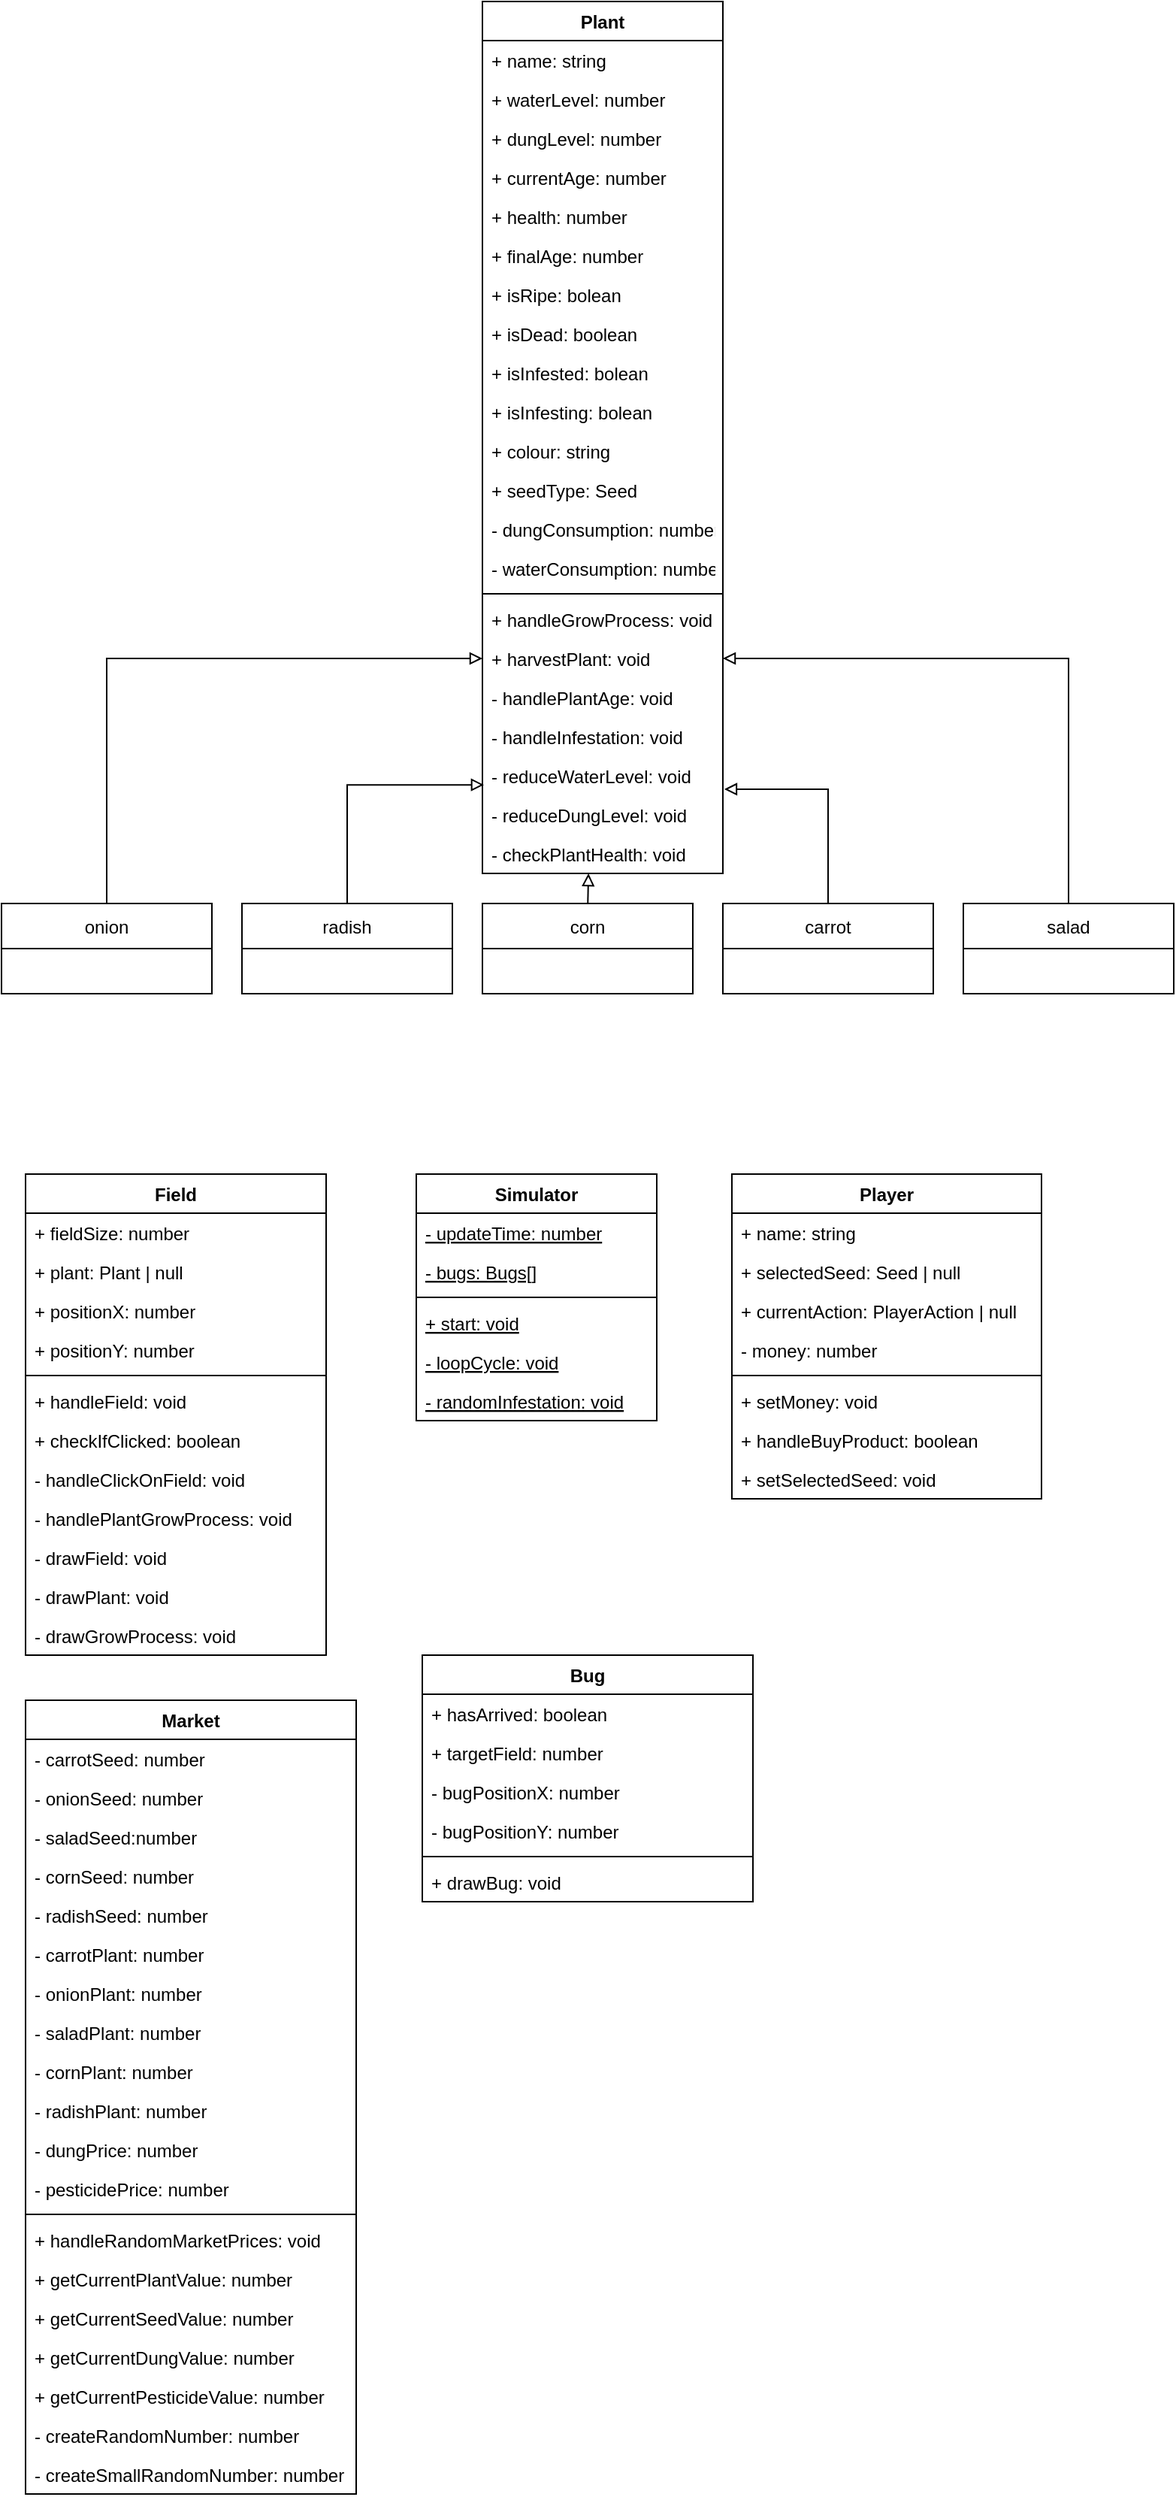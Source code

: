 <mxfile version="19.0.3" type="device"><diagram id="p-ZreHtYc32wKrS9TmHk" name="Seite-1"><mxGraphModel dx="1673" dy="1018" grid="1" gridSize="10" guides="1" tooltips="1" connect="1" arrows="1" fold="1" page="1" pageScale="1" pageWidth="827" pageHeight="1169" math="0" shadow="0"><root><mxCell id="0"/><mxCell id="1" parent="0"/><mxCell id="Lg5QM420Xt8uNNfuG02q-47" style="edgeStyle=orthogonalEdgeStyle;rounded=0;orthogonalLoop=1;jettySize=auto;html=1;entryX=0;entryY=0.5;entryDx=0;entryDy=0;endArrow=block;endFill=0;" parent="1" source="Lg5QM420Xt8uNNfuG02q-1" target="Lg5QM420Xt8uNNfuG02q-41" edge="1"><mxGeometry relative="1" as="geometry"/></mxCell><mxCell id="Lg5QM420Xt8uNNfuG02q-1" value="onion" style="swimlane;fontStyle=0;childLayout=stackLayout;horizontal=1;startSize=30;horizontalStack=0;resizeParent=1;resizeParentMax=0;resizeLast=0;collapsible=1;marginBottom=0;" parent="1" vertex="1"><mxGeometry x="24" y="690" width="140" height="60" as="geometry"/></mxCell><mxCell id="ypNE9C8Nvn35vdEFeqHT-44" style="edgeStyle=orthogonalEdgeStyle;rounded=0;orthogonalLoop=1;jettySize=auto;html=1;entryX=0.006;entryY=0.735;entryDx=0;entryDy=0;entryPerimeter=0;endArrow=block;endFill=0;" edge="1" parent="1" source="Lg5QM420Xt8uNNfuG02q-5" target="Lg5QM420Xt8uNNfuG02q-38"><mxGeometry relative="1" as="geometry"><Array as="points"><mxPoint x="254" y="611"/></Array></mxGeometry></mxCell><mxCell id="Lg5QM420Xt8uNNfuG02q-5" value="radish" style="swimlane;fontStyle=0;childLayout=stackLayout;horizontal=1;startSize=30;horizontalStack=0;resizeParent=1;resizeParentMax=0;resizeLast=0;collapsible=1;marginBottom=0;" parent="1" vertex="1"><mxGeometry x="184" y="690" width="140" height="60" as="geometry"/></mxCell><mxCell id="ypNE9C8Nvn35vdEFeqHT-38" style="edgeStyle=orthogonalEdgeStyle;rounded=0;orthogonalLoop=1;jettySize=auto;html=1;entryX=0.441;entryY=1;entryDx=0;entryDy=0;entryPerimeter=0;endArrow=block;endFill=0;" edge="1" parent="1" target="Lg5QM420Xt8uNNfuG02q-40"><mxGeometry relative="1" as="geometry"><mxPoint x="414" y="696" as="sourcePoint"/></mxGeometry></mxCell><mxCell id="Lg5QM420Xt8uNNfuG02q-9" value="corn" style="swimlane;fontStyle=0;childLayout=stackLayout;horizontal=1;startSize=30;horizontalStack=0;resizeParent=1;resizeParentMax=0;resizeLast=0;collapsible=1;marginBottom=0;" parent="1" vertex="1"><mxGeometry x="344" y="690" width="140" height="60" as="geometry"/></mxCell><mxCell id="Lg5QM420Xt8uNNfuG02q-42" style="edgeStyle=orthogonalEdgeStyle;rounded=0;orthogonalLoop=1;jettySize=auto;html=1;entryX=1;entryY=0.5;entryDx=0;entryDy=0;endArrow=block;endFill=0;" parent="1" source="Lg5QM420Xt8uNNfuG02q-13" target="Lg5QM420Xt8uNNfuG02q-41" edge="1"><mxGeometry relative="1" as="geometry"/></mxCell><mxCell id="Lg5QM420Xt8uNNfuG02q-13" value="salad" style="swimlane;fontStyle=0;childLayout=stackLayout;horizontal=1;startSize=30;horizontalStack=0;resizeParent=1;resizeParentMax=0;resizeLast=0;collapsible=1;marginBottom=0;" parent="1" vertex="1"><mxGeometry x="664" y="690" width="140" height="60" as="geometry"/></mxCell><mxCell id="Lg5QM420Xt8uNNfuG02q-43" style="edgeStyle=orthogonalEdgeStyle;rounded=0;orthogonalLoop=1;jettySize=auto;html=1;entryX=1.006;entryY=-0.154;entryDx=0;entryDy=0;entryPerimeter=0;endArrow=block;endFill=0;" parent="1" source="Lg5QM420Xt8uNNfuG02q-17" target="Lg5QM420Xt8uNNfuG02q-27" edge="1"><mxGeometry relative="1" as="geometry"/></mxCell><mxCell id="Lg5QM420Xt8uNNfuG02q-17" value="carrot" style="swimlane;fontStyle=0;childLayout=stackLayout;horizontal=1;startSize=30;horizontalStack=0;resizeParent=1;resizeParentMax=0;resizeLast=0;collapsible=1;marginBottom=0;" parent="1" vertex="1"><mxGeometry x="504" y="690" width="140" height="60" as="geometry"/></mxCell><mxCell id="Lg5QM420Xt8uNNfuG02q-24" value="Plant" style="swimlane;fontStyle=1;align=center;verticalAlign=top;childLayout=stackLayout;horizontal=1;startSize=26;horizontalStack=0;resizeParent=1;resizeParentMax=0;resizeLast=0;collapsible=1;marginBottom=0;" parent="1" vertex="1"><mxGeometry x="344" y="90" width="160" height="580" as="geometry"/></mxCell><mxCell id="Lg5QM420Xt8uNNfuG02q-25" value="+ name: string" style="text;strokeColor=none;fillColor=none;align=left;verticalAlign=top;spacingLeft=4;spacingRight=4;overflow=hidden;rotatable=0;points=[[0,0.5],[1,0.5]];portConstraint=eastwest;" parent="Lg5QM420Xt8uNNfuG02q-24" vertex="1"><mxGeometry y="26" width="160" height="26" as="geometry"/></mxCell><mxCell id="Lg5QM420Xt8uNNfuG02q-28" value="+ waterLevel: number" style="text;strokeColor=none;fillColor=none;align=left;verticalAlign=top;spacingLeft=4;spacingRight=4;overflow=hidden;rotatable=0;points=[[0,0.5],[1,0.5]];portConstraint=eastwest;" parent="Lg5QM420Xt8uNNfuG02q-24" vertex="1"><mxGeometry y="52" width="160" height="26" as="geometry"/></mxCell><mxCell id="Lg5QM420Xt8uNNfuG02q-31" value="+ dungLevel: number" style="text;strokeColor=none;fillColor=none;align=left;verticalAlign=top;spacingLeft=4;spacingRight=4;overflow=hidden;rotatable=0;points=[[0,0.5],[1,0.5]];portConstraint=eastwest;" parent="Lg5QM420Xt8uNNfuG02q-24" vertex="1"><mxGeometry y="78" width="160" height="26" as="geometry"/></mxCell><mxCell id="Lg5QM420Xt8uNNfuG02q-36" value="+ currentAge: number" style="text;strokeColor=none;fillColor=none;align=left;verticalAlign=top;spacingLeft=4;spacingRight=4;overflow=hidden;rotatable=0;points=[[0,0.5],[1,0.5]];portConstraint=eastwest;" parent="Lg5QM420Xt8uNNfuG02q-24" vertex="1"><mxGeometry y="104" width="160" height="26" as="geometry"/></mxCell><mxCell id="ypNE9C8Nvn35vdEFeqHT-41" value="+ health: number" style="text;strokeColor=none;fillColor=none;align=left;verticalAlign=top;spacingLeft=4;spacingRight=4;overflow=hidden;rotatable=0;points=[[0,0.5],[1,0.5]];portConstraint=eastwest;" vertex="1" parent="Lg5QM420Xt8uNNfuG02q-24"><mxGeometry y="130" width="160" height="26" as="geometry"/></mxCell><mxCell id="Lg5QM420Xt8uNNfuG02q-35" value="+ finalAge: number" style="text;strokeColor=none;fillColor=none;align=left;verticalAlign=top;spacingLeft=4;spacingRight=4;overflow=hidden;rotatable=0;points=[[0,0.5],[1,0.5]];portConstraint=eastwest;" parent="Lg5QM420Xt8uNNfuG02q-24" vertex="1"><mxGeometry y="156" width="160" height="26" as="geometry"/></mxCell><mxCell id="Lg5QM420Xt8uNNfuG02q-34" value="+ isRipe: bolean" style="text;strokeColor=none;fillColor=none;align=left;verticalAlign=top;spacingLeft=4;spacingRight=4;overflow=hidden;rotatable=0;points=[[0,0.5],[1,0.5]];portConstraint=eastwest;" parent="Lg5QM420Xt8uNNfuG02q-24" vertex="1"><mxGeometry y="182" width="160" height="26" as="geometry"/></mxCell><mxCell id="Lg5QM420Xt8uNNfuG02q-32" value="+ isDead: boolean" style="text;strokeColor=none;fillColor=none;align=left;verticalAlign=top;spacingLeft=4;spacingRight=4;overflow=hidden;rotatable=0;points=[[0,0.5],[1,0.5]];portConstraint=eastwest;" parent="Lg5QM420Xt8uNNfuG02q-24" vertex="1"><mxGeometry y="208" width="160" height="26" as="geometry"/></mxCell><mxCell id="ypNE9C8Nvn35vdEFeqHT-42" value="+ isInfested: bolean" style="text;strokeColor=none;fillColor=none;align=left;verticalAlign=top;spacingLeft=4;spacingRight=4;overflow=hidden;rotatable=0;points=[[0,0.5],[1,0.5]];portConstraint=eastwest;" vertex="1" parent="Lg5QM420Xt8uNNfuG02q-24"><mxGeometry y="234" width="160" height="26" as="geometry"/></mxCell><mxCell id="ypNE9C8Nvn35vdEFeqHT-36" value="+ isInfesting: bolean" style="text;strokeColor=none;fillColor=none;align=left;verticalAlign=top;spacingLeft=4;spacingRight=4;overflow=hidden;rotatable=0;points=[[0,0.5],[1,0.5]];portConstraint=eastwest;" vertex="1" parent="Lg5QM420Xt8uNNfuG02q-24"><mxGeometry y="260" width="160" height="26" as="geometry"/></mxCell><mxCell id="Lg5QM420Xt8uNNfuG02q-29" value="+ colour: string" style="text;strokeColor=none;fillColor=none;align=left;verticalAlign=top;spacingLeft=4;spacingRight=4;overflow=hidden;rotatable=0;points=[[0,0.5],[1,0.5]];portConstraint=eastwest;" parent="Lg5QM420Xt8uNNfuG02q-24" vertex="1"><mxGeometry y="286" width="160" height="26" as="geometry"/></mxCell><mxCell id="ypNE9C8Nvn35vdEFeqHT-43" value="+ seedType: Seed" style="text;strokeColor=none;fillColor=none;align=left;verticalAlign=top;spacingLeft=4;spacingRight=4;overflow=hidden;rotatable=0;points=[[0,0.5],[1,0.5]];portConstraint=eastwest;" vertex="1" parent="Lg5QM420Xt8uNNfuG02q-24"><mxGeometry y="312" width="160" height="26" as="geometry"/></mxCell><mxCell id="Lg5QM420Xt8uNNfuG02q-33" value="- dungConsumption: number" style="text;strokeColor=none;fillColor=none;align=left;verticalAlign=top;spacingLeft=4;spacingRight=4;overflow=hidden;rotatable=0;points=[[0,0.5],[1,0.5]];portConstraint=eastwest;" parent="Lg5QM420Xt8uNNfuG02q-24" vertex="1"><mxGeometry y="338" width="160" height="26" as="geometry"/></mxCell><mxCell id="Lg5QM420Xt8uNNfuG02q-30" value="- waterConsumption: number" style="text;strokeColor=none;fillColor=none;align=left;verticalAlign=top;spacingLeft=4;spacingRight=4;overflow=hidden;rotatable=0;points=[[0,0.5],[1,0.5]];portConstraint=eastwest;" parent="Lg5QM420Xt8uNNfuG02q-24" vertex="1"><mxGeometry y="364" width="160" height="26" as="geometry"/></mxCell><mxCell id="Lg5QM420Xt8uNNfuG02q-26" value="" style="line;strokeWidth=1;fillColor=none;align=left;verticalAlign=middle;spacingTop=-1;spacingLeft=3;spacingRight=3;rotatable=0;labelPosition=right;points=[];portConstraint=eastwest;" parent="Lg5QM420Xt8uNNfuG02q-24" vertex="1"><mxGeometry y="390" width="160" height="8" as="geometry"/></mxCell><mxCell id="Lg5QM420Xt8uNNfuG02q-37" value="+ handleGrowProcess: void" style="text;strokeColor=none;fillColor=none;align=left;verticalAlign=top;spacingLeft=4;spacingRight=4;overflow=hidden;rotatable=0;points=[[0,0.5],[1,0.5]];portConstraint=eastwest;" parent="Lg5QM420Xt8uNNfuG02q-24" vertex="1"><mxGeometry y="398" width="160" height="26" as="geometry"/></mxCell><mxCell id="Lg5QM420Xt8uNNfuG02q-41" value="+ harvestPlant: void" style="text;strokeColor=none;fillColor=none;align=left;verticalAlign=top;spacingLeft=4;spacingRight=4;overflow=hidden;rotatable=0;points=[[0,0.5],[1,0.5]];portConstraint=eastwest;" parent="Lg5QM420Xt8uNNfuG02q-24" vertex="1"><mxGeometry y="424" width="160" height="26" as="geometry"/></mxCell><mxCell id="Lg5QM420Xt8uNNfuG02q-39" value="- handlePlantAge: void" style="text;strokeColor=none;fillColor=none;align=left;verticalAlign=top;spacingLeft=4;spacingRight=4;overflow=hidden;rotatable=0;points=[[0,0.5],[1,0.5]];portConstraint=eastwest;" parent="Lg5QM420Xt8uNNfuG02q-24" vertex="1"><mxGeometry y="450" width="160" height="26" as="geometry"/></mxCell><mxCell id="ypNE9C8Nvn35vdEFeqHT-37" value="- handleInfestation: void" style="text;strokeColor=none;fillColor=none;align=left;verticalAlign=top;spacingLeft=4;spacingRight=4;overflow=hidden;rotatable=0;points=[[0,0.5],[1,0.5]];portConstraint=eastwest;" vertex="1" parent="Lg5QM420Xt8uNNfuG02q-24"><mxGeometry y="476" width="160" height="26" as="geometry"/></mxCell><mxCell id="Lg5QM420Xt8uNNfuG02q-38" value="- reduceWaterLevel: void" style="text;strokeColor=none;fillColor=none;align=left;verticalAlign=top;spacingLeft=4;spacingRight=4;overflow=hidden;rotatable=0;points=[[0,0.5],[1,0.5]];portConstraint=eastwest;" parent="Lg5QM420Xt8uNNfuG02q-24" vertex="1"><mxGeometry y="502" width="160" height="26" as="geometry"/></mxCell><mxCell id="Lg5QM420Xt8uNNfuG02q-27" value="- reduceDungLevel: void" style="text;strokeColor=none;fillColor=none;align=left;verticalAlign=top;spacingLeft=4;spacingRight=4;overflow=hidden;rotatable=0;points=[[0,0.5],[1,0.5]];portConstraint=eastwest;" parent="Lg5QM420Xt8uNNfuG02q-24" vertex="1"><mxGeometry y="528" width="160" height="26" as="geometry"/></mxCell><mxCell id="Lg5QM420Xt8uNNfuG02q-40" value="- checkPlantHealth: void" style="text;strokeColor=none;fillColor=none;align=left;verticalAlign=top;spacingLeft=4;spacingRight=4;overflow=hidden;rotatable=0;points=[[0,0.5],[1,0.5]];portConstraint=eastwest;" parent="Lg5QM420Xt8uNNfuG02q-24" vertex="1"><mxGeometry y="554" width="160" height="26" as="geometry"/></mxCell><mxCell id="Lg5QM420Xt8uNNfuG02q-48" value="Field" style="swimlane;fontStyle=1;align=center;verticalAlign=top;childLayout=stackLayout;horizontal=1;startSize=26;horizontalStack=0;resizeParent=1;resizeParentMax=0;resizeLast=0;collapsible=1;marginBottom=0;" parent="1" vertex="1"><mxGeometry x="40" y="870" width="200" height="320" as="geometry"/></mxCell><mxCell id="Lg5QM420Xt8uNNfuG02q-49" value="+ fieldSize: number" style="text;strokeColor=none;fillColor=none;align=left;verticalAlign=top;spacingLeft=4;spacingRight=4;overflow=hidden;rotatable=0;points=[[0,0.5],[1,0.5]];portConstraint=eastwest;" parent="Lg5QM420Xt8uNNfuG02q-48" vertex="1"><mxGeometry y="26" width="200" height="26" as="geometry"/></mxCell><mxCell id="Lg5QM420Xt8uNNfuG02q-52" value="+ plant: Plant | null" style="text;strokeColor=none;fillColor=none;align=left;verticalAlign=top;spacingLeft=4;spacingRight=4;overflow=hidden;rotatable=0;points=[[0,0.5],[1,0.5]];portConstraint=eastwest;" parent="Lg5QM420Xt8uNNfuG02q-48" vertex="1"><mxGeometry y="52" width="200" height="26" as="geometry"/></mxCell><mxCell id="Lg5QM420Xt8uNNfuG02q-54" value="+ positionX: number" style="text;strokeColor=none;fillColor=none;align=left;verticalAlign=top;spacingLeft=4;spacingRight=4;overflow=hidden;rotatable=0;points=[[0,0.5],[1,0.5]];portConstraint=eastwest;" parent="Lg5QM420Xt8uNNfuG02q-48" vertex="1"><mxGeometry y="78" width="200" height="26" as="geometry"/></mxCell><mxCell id="Lg5QM420Xt8uNNfuG02q-53" value="+ positionY: number" style="text;strokeColor=none;fillColor=none;align=left;verticalAlign=top;spacingLeft=4;spacingRight=4;overflow=hidden;rotatable=0;points=[[0,0.5],[1,0.5]];portConstraint=eastwest;" parent="Lg5QM420Xt8uNNfuG02q-48" vertex="1"><mxGeometry y="104" width="200" height="26" as="geometry"/></mxCell><mxCell id="Lg5QM420Xt8uNNfuG02q-50" value="" style="line;strokeWidth=1;fillColor=none;align=left;verticalAlign=middle;spacingTop=-1;spacingLeft=3;spacingRight=3;rotatable=0;labelPosition=right;points=[];portConstraint=eastwest;" parent="Lg5QM420Xt8uNNfuG02q-48" vertex="1"><mxGeometry y="130" width="200" height="8" as="geometry"/></mxCell><mxCell id="Lg5QM420Xt8uNNfuG02q-51" value="+ handleField: void" style="text;strokeColor=none;fillColor=none;align=left;verticalAlign=top;spacingLeft=4;spacingRight=4;overflow=hidden;rotatable=0;points=[[0,0.5],[1,0.5]];portConstraint=eastwest;" parent="Lg5QM420Xt8uNNfuG02q-48" vertex="1"><mxGeometry y="138" width="200" height="26" as="geometry"/></mxCell><mxCell id="Lg5QM420Xt8uNNfuG02q-56" value="+ checkIfClicked: boolean" style="text;strokeColor=none;fillColor=none;align=left;verticalAlign=top;spacingLeft=4;spacingRight=4;overflow=hidden;rotatable=0;points=[[0,0.5],[1,0.5]];portConstraint=eastwest;" parent="Lg5QM420Xt8uNNfuG02q-48" vertex="1"><mxGeometry y="164" width="200" height="26" as="geometry"/></mxCell><mxCell id="ypNE9C8Nvn35vdEFeqHT-46" value="- handleClickOnField: void" style="text;strokeColor=none;fillColor=none;align=left;verticalAlign=top;spacingLeft=4;spacingRight=4;overflow=hidden;rotatable=0;points=[[0,0.5],[1,0.5]];portConstraint=eastwest;" vertex="1" parent="Lg5QM420Xt8uNNfuG02q-48"><mxGeometry y="190" width="200" height="26" as="geometry"/></mxCell><mxCell id="Lg5QM420Xt8uNNfuG02q-57" value="- handlePlantGrowProcess: void" style="text;strokeColor=none;fillColor=none;align=left;verticalAlign=top;spacingLeft=4;spacingRight=4;overflow=hidden;rotatable=0;points=[[0,0.5],[1,0.5]];portConstraint=eastwest;" parent="Lg5QM420Xt8uNNfuG02q-48" vertex="1"><mxGeometry y="216" width="200" height="26" as="geometry"/></mxCell><mxCell id="Lg5QM420Xt8uNNfuG02q-58" value="- drawField: void" style="text;strokeColor=none;fillColor=none;align=left;verticalAlign=top;spacingLeft=4;spacingRight=4;overflow=hidden;rotatable=0;points=[[0,0.5],[1,0.5]];portConstraint=eastwest;" parent="Lg5QM420Xt8uNNfuG02q-48" vertex="1"><mxGeometry y="242" width="200" height="26" as="geometry"/></mxCell><mxCell id="Lg5QM420Xt8uNNfuG02q-55" value="- drawPlant: void" style="text;strokeColor=none;fillColor=none;align=left;verticalAlign=top;spacingLeft=4;spacingRight=4;overflow=hidden;rotatable=0;points=[[0,0.5],[1,0.5]];portConstraint=eastwest;" parent="Lg5QM420Xt8uNNfuG02q-48" vertex="1"><mxGeometry y="268" width="200" height="26" as="geometry"/></mxCell><mxCell id="ypNE9C8Nvn35vdEFeqHT-47" value="- drawGrowProcess: void" style="text;strokeColor=none;fillColor=none;align=left;verticalAlign=top;spacingLeft=4;spacingRight=4;overflow=hidden;rotatable=0;points=[[0,0.5],[1,0.5]];portConstraint=eastwest;" vertex="1" parent="Lg5QM420Xt8uNNfuG02q-48"><mxGeometry y="294" width="200" height="26" as="geometry"/></mxCell><mxCell id="Lg5QM420Xt8uNNfuG02q-60" value="Simulator" style="swimlane;fontStyle=1;align=center;verticalAlign=top;childLayout=stackLayout;horizontal=1;startSize=26;horizontalStack=0;resizeParent=1;resizeParentMax=0;resizeLast=0;collapsible=1;marginBottom=0;" parent="1" vertex="1"><mxGeometry x="300" y="870" width="160" height="164" as="geometry"/></mxCell><mxCell id="Lg5QM420Xt8uNNfuG02q-61" value="- updateTime: number" style="text;strokeColor=none;fillColor=none;align=left;verticalAlign=top;spacingLeft=4;spacingRight=4;overflow=hidden;rotatable=0;points=[[0,0.5],[1,0.5]];portConstraint=eastwest;fontStyle=4" parent="Lg5QM420Xt8uNNfuG02q-60" vertex="1"><mxGeometry y="26" width="160" height="26" as="geometry"/></mxCell><mxCell id="Lg5QM420Xt8uNNfuG02q-64" value="- bugs: Bugs[]" style="text;strokeColor=none;fillColor=none;align=left;verticalAlign=top;spacingLeft=4;spacingRight=4;overflow=hidden;rotatable=0;points=[[0,0.5],[1,0.5]];portConstraint=eastwest;fontStyle=4" parent="Lg5QM420Xt8uNNfuG02q-60" vertex="1"><mxGeometry y="52" width="160" height="26" as="geometry"/></mxCell><mxCell id="Lg5QM420Xt8uNNfuG02q-62" value="" style="line;strokeWidth=1;fillColor=none;align=left;verticalAlign=middle;spacingTop=-1;spacingLeft=3;spacingRight=3;rotatable=0;labelPosition=right;points=[];portConstraint=eastwest;" parent="Lg5QM420Xt8uNNfuG02q-60" vertex="1"><mxGeometry y="78" width="160" height="8" as="geometry"/></mxCell><mxCell id="Lg5QM420Xt8uNNfuG02q-63" value="+ start: void" style="text;strokeColor=none;fillColor=none;align=left;verticalAlign=top;spacingLeft=4;spacingRight=4;overflow=hidden;rotatable=0;points=[[0,0.5],[1,0.5]];portConstraint=eastwest;fontStyle=4" parent="Lg5QM420Xt8uNNfuG02q-60" vertex="1"><mxGeometry y="86" width="160" height="26" as="geometry"/></mxCell><mxCell id="Lg5QM420Xt8uNNfuG02q-65" value="- loopCycle: void" style="text;strokeColor=none;fillColor=none;align=left;verticalAlign=top;spacingLeft=4;spacingRight=4;overflow=hidden;rotatable=0;points=[[0,0.5],[1,0.5]];portConstraint=eastwest;fontStyle=4" parent="Lg5QM420Xt8uNNfuG02q-60" vertex="1"><mxGeometry y="112" width="160" height="26" as="geometry"/></mxCell><mxCell id="ypNE9C8Nvn35vdEFeqHT-40" value="- randomInfestation: void" style="text;strokeColor=none;fillColor=none;align=left;verticalAlign=top;spacingLeft=4;spacingRight=4;overflow=hidden;rotatable=0;points=[[0,0.5],[1,0.5]];portConstraint=eastwest;fontStyle=4" vertex="1" parent="Lg5QM420Xt8uNNfuG02q-60"><mxGeometry y="138" width="160" height="26" as="geometry"/></mxCell><mxCell id="Lg5QM420Xt8uNNfuG02q-66" value="Player" style="swimlane;fontStyle=1;align=center;verticalAlign=top;childLayout=stackLayout;horizontal=1;startSize=26;horizontalStack=0;resizeParent=1;resizeParentMax=0;resizeLast=0;collapsible=1;marginBottom=0;" parent="1" vertex="1"><mxGeometry x="510" y="870" width="206" height="216" as="geometry"/></mxCell><mxCell id="Lg5QM420Xt8uNNfuG02q-67" value="+ name: string" style="text;strokeColor=none;fillColor=none;align=left;verticalAlign=top;spacingLeft=4;spacingRight=4;overflow=hidden;rotatable=0;points=[[0,0.5],[1,0.5]];portConstraint=eastwest;" parent="Lg5QM420Xt8uNNfuG02q-66" vertex="1"><mxGeometry y="26" width="206" height="26" as="geometry"/></mxCell><mxCell id="Lg5QM420Xt8uNNfuG02q-68" value="+ selectedSeed: Seed | null" style="text;strokeColor=none;fillColor=none;align=left;verticalAlign=top;spacingLeft=4;spacingRight=4;overflow=hidden;rotatable=0;points=[[0,0.5],[1,0.5]];portConstraint=eastwest;" parent="Lg5QM420Xt8uNNfuG02q-66" vertex="1"><mxGeometry y="52" width="206" height="26" as="geometry"/></mxCell><mxCell id="Lg5QM420Xt8uNNfuG02q-73" value="+ currentAction: PlayerAction | null" style="text;strokeColor=none;fillColor=none;align=left;verticalAlign=top;spacingLeft=4;spacingRight=4;overflow=hidden;rotatable=0;points=[[0,0.5],[1,0.5]];portConstraint=eastwest;" parent="Lg5QM420Xt8uNNfuG02q-66" vertex="1"><mxGeometry y="78" width="206" height="26" as="geometry"/></mxCell><mxCell id="Lg5QM420Xt8uNNfuG02q-72" value="- money: number" style="text;strokeColor=none;fillColor=none;align=left;verticalAlign=top;spacingLeft=4;spacingRight=4;overflow=hidden;rotatable=0;points=[[0,0.5],[1,0.5]];portConstraint=eastwest;" parent="Lg5QM420Xt8uNNfuG02q-66" vertex="1"><mxGeometry y="104" width="206" height="26" as="geometry"/></mxCell><mxCell id="Lg5QM420Xt8uNNfuG02q-69" value="" style="line;strokeWidth=1;fillColor=none;align=left;verticalAlign=middle;spacingTop=-1;spacingLeft=3;spacingRight=3;rotatable=0;labelPosition=right;points=[];portConstraint=eastwest;" parent="Lg5QM420Xt8uNNfuG02q-66" vertex="1"><mxGeometry y="130" width="206" height="8" as="geometry"/></mxCell><mxCell id="Lg5QM420Xt8uNNfuG02q-70" value="+ setMoney: void" style="text;strokeColor=none;fillColor=none;align=left;verticalAlign=top;spacingLeft=4;spacingRight=4;overflow=hidden;rotatable=0;points=[[0,0.5],[1,0.5]];portConstraint=eastwest;" parent="Lg5QM420Xt8uNNfuG02q-66" vertex="1"><mxGeometry y="138" width="206" height="26" as="geometry"/></mxCell><mxCell id="ypNE9C8Nvn35vdEFeqHT-45" value="+ handleBuyProduct: boolean" style="text;strokeColor=none;fillColor=none;align=left;verticalAlign=top;spacingLeft=4;spacingRight=4;overflow=hidden;rotatable=0;points=[[0,0.5],[1,0.5]];portConstraint=eastwest;" vertex="1" parent="Lg5QM420Xt8uNNfuG02q-66"><mxGeometry y="164" width="206" height="26" as="geometry"/></mxCell><mxCell id="Lg5QM420Xt8uNNfuG02q-71" value="+ setSelectedSeed: void" style="text;strokeColor=none;fillColor=none;align=left;verticalAlign=top;spacingLeft=4;spacingRight=4;overflow=hidden;rotatable=0;points=[[0,0.5],[1,0.5]];portConstraint=eastwest;" parent="Lg5QM420Xt8uNNfuG02q-66" vertex="1"><mxGeometry y="190" width="206" height="26" as="geometry"/></mxCell><mxCell id="Lg5QM420Xt8uNNfuG02q-74" value="Market" style="swimlane;fontStyle=1;align=center;verticalAlign=top;childLayout=stackLayout;horizontal=1;startSize=26;horizontalStack=0;resizeParent=1;resizeParentMax=0;resizeLast=0;collapsible=1;marginBottom=0;" parent="1" vertex="1"><mxGeometry x="40" y="1220" width="220" height="528" as="geometry"/></mxCell><mxCell id="Lg5QM420Xt8uNNfuG02q-75" value="- carrotSeed: number" style="text;strokeColor=none;fillColor=none;align=left;verticalAlign=top;spacingLeft=4;spacingRight=4;overflow=hidden;rotatable=0;points=[[0,0.5],[1,0.5]];portConstraint=eastwest;" parent="Lg5QM420Xt8uNNfuG02q-74" vertex="1"><mxGeometry y="26" width="220" height="26" as="geometry"/></mxCell><mxCell id="Lg5QM420Xt8uNNfuG02q-76" value="- onionSeed: number" style="text;strokeColor=none;fillColor=none;align=left;verticalAlign=top;spacingLeft=4;spacingRight=4;overflow=hidden;rotatable=0;points=[[0,0.5],[1,0.5]];portConstraint=eastwest;" parent="Lg5QM420Xt8uNNfuG02q-74" vertex="1"><mxGeometry y="52" width="220" height="26" as="geometry"/></mxCell><mxCell id="Lg5QM420Xt8uNNfuG02q-77" value="- saladSeed:number" style="text;strokeColor=none;fillColor=none;align=left;verticalAlign=top;spacingLeft=4;spacingRight=4;overflow=hidden;rotatable=0;points=[[0,0.5],[1,0.5]];portConstraint=eastwest;" parent="Lg5QM420Xt8uNNfuG02q-74" vertex="1"><mxGeometry y="78" width="220" height="26" as="geometry"/></mxCell><mxCell id="ypNE9C8Nvn35vdEFeqHT-3" value="- cornSeed: number" style="text;strokeColor=none;fillColor=none;align=left;verticalAlign=top;spacingLeft=4;spacingRight=4;overflow=hidden;rotatable=0;points=[[0,0.5],[1,0.5]];portConstraint=eastwest;" vertex="1" parent="Lg5QM420Xt8uNNfuG02q-74"><mxGeometry y="104" width="220" height="26" as="geometry"/></mxCell><mxCell id="ypNE9C8Nvn35vdEFeqHT-6" value="- radishSeed: number" style="text;strokeColor=none;fillColor=none;align=left;verticalAlign=top;spacingLeft=4;spacingRight=4;overflow=hidden;rotatable=0;points=[[0,0.5],[1,0.5]];portConstraint=eastwest;" vertex="1" parent="Lg5QM420Xt8uNNfuG02q-74"><mxGeometry y="130" width="220" height="26" as="geometry"/></mxCell><mxCell id="ypNE9C8Nvn35vdEFeqHT-9" value="- carrotPlant: number" style="text;strokeColor=none;fillColor=none;align=left;verticalAlign=top;spacingLeft=4;spacingRight=4;overflow=hidden;rotatable=0;points=[[0,0.5],[1,0.5]];portConstraint=eastwest;" vertex="1" parent="Lg5QM420Xt8uNNfuG02q-74"><mxGeometry y="156" width="220" height="26" as="geometry"/></mxCell><mxCell id="ypNE9C8Nvn35vdEFeqHT-8" value="- onionPlant: number" style="text;strokeColor=none;fillColor=none;align=left;verticalAlign=top;spacingLeft=4;spacingRight=4;overflow=hidden;rotatable=0;points=[[0,0.5],[1,0.5]];portConstraint=eastwest;" vertex="1" parent="Lg5QM420Xt8uNNfuG02q-74"><mxGeometry y="182" width="220" height="26" as="geometry"/></mxCell><mxCell id="ypNE9C8Nvn35vdEFeqHT-7" value="- saladPlant: number" style="text;strokeColor=none;fillColor=none;align=left;verticalAlign=top;spacingLeft=4;spacingRight=4;overflow=hidden;rotatable=0;points=[[0,0.5],[1,0.5]];portConstraint=eastwest;" vertex="1" parent="Lg5QM420Xt8uNNfuG02q-74"><mxGeometry y="208" width="220" height="26" as="geometry"/></mxCell><mxCell id="ypNE9C8Nvn35vdEFeqHT-5" value="- cornPlant: number" style="text;strokeColor=none;fillColor=none;align=left;verticalAlign=top;spacingLeft=4;spacingRight=4;overflow=hidden;rotatable=0;points=[[0,0.5],[1,0.5]];portConstraint=eastwest;" vertex="1" parent="Lg5QM420Xt8uNNfuG02q-74"><mxGeometry y="234" width="220" height="26" as="geometry"/></mxCell><mxCell id="ypNE9C8Nvn35vdEFeqHT-4" value="- radishPlant: number" style="text;strokeColor=none;fillColor=none;align=left;verticalAlign=top;spacingLeft=4;spacingRight=4;overflow=hidden;rotatable=0;points=[[0,0.5],[1,0.5]];portConstraint=eastwest;" vertex="1" parent="Lg5QM420Xt8uNNfuG02q-74"><mxGeometry y="260" width="220" height="26" as="geometry"/></mxCell><mxCell id="ypNE9C8Nvn35vdEFeqHT-2" value="- dungPrice: number" style="text;strokeColor=none;fillColor=none;align=left;verticalAlign=top;spacingLeft=4;spacingRight=4;overflow=hidden;rotatable=0;points=[[0,0.5],[1,0.5]];portConstraint=eastwest;" vertex="1" parent="Lg5QM420Xt8uNNfuG02q-74"><mxGeometry y="286" width="220" height="26" as="geometry"/></mxCell><mxCell id="ypNE9C8Nvn35vdEFeqHT-1" value="- pesticidePrice: number" style="text;strokeColor=none;fillColor=none;align=left;verticalAlign=top;spacingLeft=4;spacingRight=4;overflow=hidden;rotatable=0;points=[[0,0.5],[1,0.5]];portConstraint=eastwest;" vertex="1" parent="Lg5QM420Xt8uNNfuG02q-74"><mxGeometry y="312" width="220" height="26" as="geometry"/></mxCell><mxCell id="Lg5QM420Xt8uNNfuG02q-79" value="" style="line;strokeWidth=1;fillColor=none;align=left;verticalAlign=middle;spacingTop=-1;spacingLeft=3;spacingRight=3;rotatable=0;labelPosition=right;points=[];portConstraint=eastwest;" parent="Lg5QM420Xt8uNNfuG02q-74" vertex="1"><mxGeometry y="338" width="220" height="8" as="geometry"/></mxCell><mxCell id="Lg5QM420Xt8uNNfuG02q-80" value="+ handleRandomMarketPrices: void" style="text;strokeColor=none;fillColor=none;align=left;verticalAlign=top;spacingLeft=4;spacingRight=4;overflow=hidden;rotatable=0;points=[[0,0.5],[1,0.5]];portConstraint=eastwest;" parent="Lg5QM420Xt8uNNfuG02q-74" vertex="1"><mxGeometry y="346" width="220" height="26" as="geometry"/></mxCell><mxCell id="ypNE9C8Nvn35vdEFeqHT-10" value="+ getCurrentPlantValue: number" style="text;strokeColor=none;fillColor=none;align=left;verticalAlign=top;spacingLeft=4;spacingRight=4;overflow=hidden;rotatable=0;points=[[0,0.5],[1,0.5]];portConstraint=eastwest;" vertex="1" parent="Lg5QM420Xt8uNNfuG02q-74"><mxGeometry y="372" width="220" height="26" as="geometry"/></mxCell><mxCell id="ypNE9C8Nvn35vdEFeqHT-12" value="+ getCurrentSeedValue: number" style="text;strokeColor=none;fillColor=none;align=left;verticalAlign=top;spacingLeft=4;spacingRight=4;overflow=hidden;rotatable=0;points=[[0,0.5],[1,0.5]];portConstraint=eastwest;" vertex="1" parent="Lg5QM420Xt8uNNfuG02q-74"><mxGeometry y="398" width="220" height="26" as="geometry"/></mxCell><mxCell id="ypNE9C8Nvn35vdEFeqHT-14" value="+ getCurrentDungValue: number" style="text;strokeColor=none;fillColor=none;align=left;verticalAlign=top;spacingLeft=4;spacingRight=4;overflow=hidden;rotatable=0;points=[[0,0.5],[1,0.5]];portConstraint=eastwest;" vertex="1" parent="Lg5QM420Xt8uNNfuG02q-74"><mxGeometry y="424" width="220" height="26" as="geometry"/></mxCell><mxCell id="ypNE9C8Nvn35vdEFeqHT-13" value="+ getCurrentPesticideValue: number" style="text;strokeColor=none;fillColor=none;align=left;verticalAlign=top;spacingLeft=4;spacingRight=4;overflow=hidden;rotatable=0;points=[[0,0.5],[1,0.5]];portConstraint=eastwest;" vertex="1" parent="Lg5QM420Xt8uNNfuG02q-74"><mxGeometry y="450" width="220" height="26" as="geometry"/></mxCell><mxCell id="ypNE9C8Nvn35vdEFeqHT-11" value="- createRandomNumber: number" style="text;strokeColor=none;fillColor=none;align=left;verticalAlign=top;spacingLeft=4;spacingRight=4;overflow=hidden;rotatable=0;points=[[0,0.5],[1,0.5]];portConstraint=eastwest;" vertex="1" parent="Lg5QM420Xt8uNNfuG02q-74"><mxGeometry y="476" width="220" height="26" as="geometry"/></mxCell><mxCell id="Lg5QM420Xt8uNNfuG02q-81" value="- createSmallRandomNumber: number" style="text;strokeColor=none;fillColor=none;align=left;verticalAlign=top;spacingLeft=4;spacingRight=4;overflow=hidden;rotatable=0;points=[[0,0.5],[1,0.5]];portConstraint=eastwest;" parent="Lg5QM420Xt8uNNfuG02q-74" vertex="1"><mxGeometry y="502" width="220" height="26" as="geometry"/></mxCell><mxCell id="ypNE9C8Nvn35vdEFeqHT-15" value="Bug" style="swimlane;fontStyle=1;align=center;verticalAlign=top;childLayout=stackLayout;horizontal=1;startSize=26;horizontalStack=0;resizeParent=1;resizeParentMax=0;resizeLast=0;collapsible=1;marginBottom=0;" vertex="1" parent="1"><mxGeometry x="304" y="1190" width="220" height="164" as="geometry"/></mxCell><mxCell id="ypNE9C8Nvn35vdEFeqHT-16" value="+ hasArrived: boolean" style="text;strokeColor=none;fillColor=none;align=left;verticalAlign=top;spacingLeft=4;spacingRight=4;overflow=hidden;rotatable=0;points=[[0,0.5],[1,0.5]];portConstraint=eastwest;" vertex="1" parent="ypNE9C8Nvn35vdEFeqHT-15"><mxGeometry y="26" width="220" height="26" as="geometry"/></mxCell><mxCell id="ypNE9C8Nvn35vdEFeqHT-17" value="+ targetField: number" style="text;strokeColor=none;fillColor=none;align=left;verticalAlign=top;spacingLeft=4;spacingRight=4;overflow=hidden;rotatable=0;points=[[0,0.5],[1,0.5]];portConstraint=eastwest;" vertex="1" parent="ypNE9C8Nvn35vdEFeqHT-15"><mxGeometry y="52" width="220" height="26" as="geometry"/></mxCell><mxCell id="ypNE9C8Nvn35vdEFeqHT-18" value="- bugPositionX: number" style="text;strokeColor=none;fillColor=none;align=left;verticalAlign=top;spacingLeft=4;spacingRight=4;overflow=hidden;rotatable=0;points=[[0,0.5],[1,0.5]];portConstraint=eastwest;" vertex="1" parent="ypNE9C8Nvn35vdEFeqHT-15"><mxGeometry y="78" width="220" height="26" as="geometry"/></mxCell><mxCell id="ypNE9C8Nvn35vdEFeqHT-19" value="- bugPositionY: number" style="text;strokeColor=none;fillColor=none;align=left;verticalAlign=top;spacingLeft=4;spacingRight=4;overflow=hidden;rotatable=0;points=[[0,0.5],[1,0.5]];portConstraint=eastwest;" vertex="1" parent="ypNE9C8Nvn35vdEFeqHT-15"><mxGeometry y="104" width="220" height="26" as="geometry"/></mxCell><mxCell id="ypNE9C8Nvn35vdEFeqHT-28" value="" style="line;strokeWidth=1;fillColor=none;align=left;verticalAlign=middle;spacingTop=-1;spacingLeft=3;spacingRight=3;rotatable=0;labelPosition=right;points=[];portConstraint=eastwest;" vertex="1" parent="ypNE9C8Nvn35vdEFeqHT-15"><mxGeometry y="130" width="220" height="8" as="geometry"/></mxCell><mxCell id="ypNE9C8Nvn35vdEFeqHT-29" value="+ drawBug: void" style="text;strokeColor=none;fillColor=none;align=left;verticalAlign=top;spacingLeft=4;spacingRight=4;overflow=hidden;rotatable=0;points=[[0,0.5],[1,0.5]];portConstraint=eastwest;" vertex="1" parent="ypNE9C8Nvn35vdEFeqHT-15"><mxGeometry y="138" width="220" height="26" as="geometry"/></mxCell></root></mxGraphModel></diagram></mxfile>